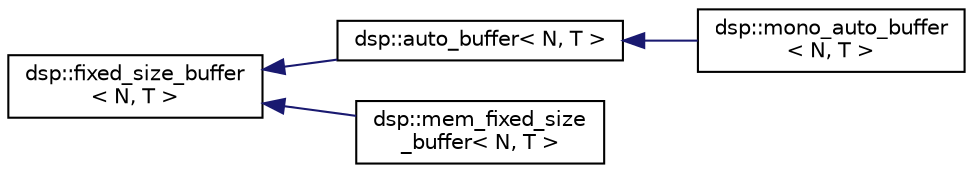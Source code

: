 digraph "Graphical Class Hierarchy"
{
  edge [fontname="Helvetica",fontsize="10",labelfontname="Helvetica",labelfontsize="10"];
  node [fontname="Helvetica",fontsize="10",shape=record];
  rankdir="LR";
  Node1 [label="dsp::fixed_size_buffer\l\< N, T \>",height=0.2,width=0.4,color="black", fillcolor="white", style="filled",URL="$classdsp_1_1fixed__size__buffer.html"];
  Node1 -> Node2 [dir="back",color="midnightblue",fontsize="10",style="solid",fontname="Helvetica"];
  Node2 [label="dsp::auto_buffer\< N, T \>",height=0.2,width=0.4,color="black", fillcolor="white", style="filled",URL="$classdsp_1_1auto__buffer.html"];
  Node2 -> Node3 [dir="back",color="midnightblue",fontsize="10",style="solid",fontname="Helvetica"];
  Node3 [label="dsp::mono_auto_buffer\l\< N, T \>",height=0.2,width=0.4,color="black", fillcolor="white", style="filled",URL="$classdsp_1_1mono__auto__buffer.html",tooltip="this is useless for now "];
  Node1 -> Node4 [dir="back",color="midnightblue",fontsize="10",style="solid",fontname="Helvetica"];
  Node4 [label="dsp::mem_fixed_size\l_buffer\< N, T \>",height=0.2,width=0.4,color="black", fillcolor="white", style="filled",URL="$classdsp_1_1mem__fixed__size__buffer.html"];
}
